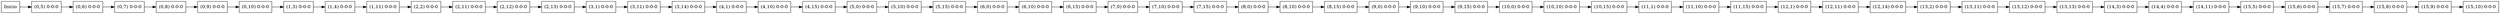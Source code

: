 digraph firsGraph{
node [shape=record];
rankdir=LR;
node0 [label=" Inicio "];
node1[label="(0,5) 0-0-0"];
node0-> node1;
node2[label="(0,6) 0-0-0"];
node1-> node2;
node3[label="(0,7) 0-0-0"];
node2-> node3;
node4[label="(0,8) 0-0-0"];
node3-> node4;
node5[label="(0,9) 0-0-0"];
node4-> node5;
node6[label="(0,10) 0-0-0"];
node5-> node6;
node7[label="(1,3) 0-0-0"];
node6-> node7;
node8[label="(1,4) 0-0-0"];
node7-> node8;
node9[label="(1,11) 0-0-0"];
node8-> node9;
node10[label="(2,2) 0-0-0"];
node9-> node10;
node11[label="(2,11) 0-0-0"];
node10-> node11;
node12[label="(2,12) 0-0-0"];
node11-> node12;
node13[label="(2,13) 0-0-0"];
node12-> node13;
node14[label="(3,1) 0-0-0"];
node13-> node14;
node15[label="(3,11) 0-0-0"];
node14-> node15;
node16[label="(3,14) 0-0-0"];
node15-> node16;
node17[label="(4,1) 0-0-0"];
node16-> node17;
node18[label="(4,10) 0-0-0"];
node17-> node18;
node19[label="(4,15) 0-0-0"];
node18-> node19;
node20[label="(5,0) 0-0-0"];
node19-> node20;
node21[label="(5,10) 0-0-0"];
node20-> node21;
node22[label="(5,15) 0-0-0"];
node21-> node22;
node23[label="(6,0) 0-0-0"];
node22-> node23;
node24[label="(6,10) 0-0-0"];
node23-> node24;
node25[label="(6,15) 0-0-0"];
node24-> node25;
node26[label="(7,0) 0-0-0"];
node25-> node26;
node27[label="(7,10) 0-0-0"];
node26-> node27;
node28[label="(7,15) 0-0-0"];
node27-> node28;
node29[label="(8,0) 0-0-0"];
node28-> node29;
node30[label="(8,10) 0-0-0"];
node29-> node30;
node31[label="(8,15) 0-0-0"];
node30-> node31;
node32[label="(9,0) 0-0-0"];
node31-> node32;
node33[label="(9,10) 0-0-0"];
node32-> node33;
node34[label="(9,15) 0-0-0"];
node33-> node34;
node35[label="(10,0) 0-0-0"];
node34-> node35;
node36[label="(10,10) 0-0-0"];
node35-> node36;
node37[label="(10,15) 0-0-0"];
node36-> node37;
node38[label="(11,1) 0-0-0"];
node37-> node38;
node39[label="(11,10) 0-0-0"];
node38-> node39;
node40[label="(11,15) 0-0-0"];
node39-> node40;
node41[label="(12,1) 0-0-0"];
node40-> node41;
node42[label="(12,11) 0-0-0"];
node41-> node42;
node43[label="(12,14) 0-0-0"];
node42-> node43;
node44[label="(13,2) 0-0-0"];
node43-> node44;
node45[label="(13,11) 0-0-0"];
node44-> node45;
node46[label="(13,12) 0-0-0"];
node45-> node46;
node47[label="(13,13) 0-0-0"];
node46-> node47;
node48[label="(14,3) 0-0-0"];
node47-> node48;
node49[label="(14,4) 0-0-0"];
node48-> node49;
node50[label="(14,11) 0-0-0"];
node49-> node50;
node51[label="(15,5) 0-0-0"];
node50-> node51;
node52[label="(15,6) 0-0-0"];
node51-> node52;
node53[label="(15,7) 0-0-0"];
node52-> node53;
node54[label="(15,8) 0-0-0"];
node53-> node54;
node55[label="(15,9) 0-0-0"];
node54-> node55;
node56[label="(15,10) 0-0-0"];
node55-> node56;
}
